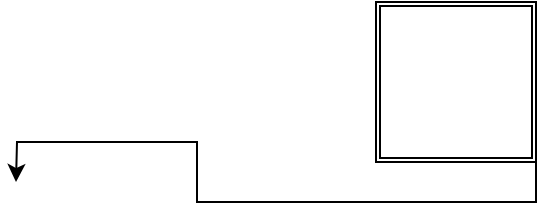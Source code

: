 <mxfile version="14.9.4" type="github"><diagram id="aWSLonlXu-W_WEhJ5wJB" name="Page-1"><mxGraphModel dx="1422" dy="706" grid="1" gridSize="10" guides="1" tooltips="1" connect="1" arrows="1" fold="1" page="1" pageScale="1" pageWidth="827" pageHeight="1169" math="0" shadow="0"><root><mxCell id="0"/><mxCell id="1" parent="0"/><mxCell id="Oun90sp7Sgbor4_wSweR-2" style="edgeStyle=orthogonalEdgeStyle;rounded=0;orthogonalLoop=1;jettySize=auto;html=1;exitX=1;exitY=1;exitDx=0;exitDy=0;" parent="1" source="Oun90sp7Sgbor4_wSweR-1" edge="1"><mxGeometry relative="1" as="geometry"><mxPoint x="150" y="370" as="targetPoint"/></mxGeometry></mxCell><mxCell id="Oun90sp7Sgbor4_wSweR-1" value="" style="shape=ext;double=1;whiteSpace=wrap;html=1;aspect=fixed;" parent="1" vertex="1"><mxGeometry x="330" y="280" width="80" height="80" as="geometry"/></mxCell></root></mxGraphModel></diagram></mxfile>